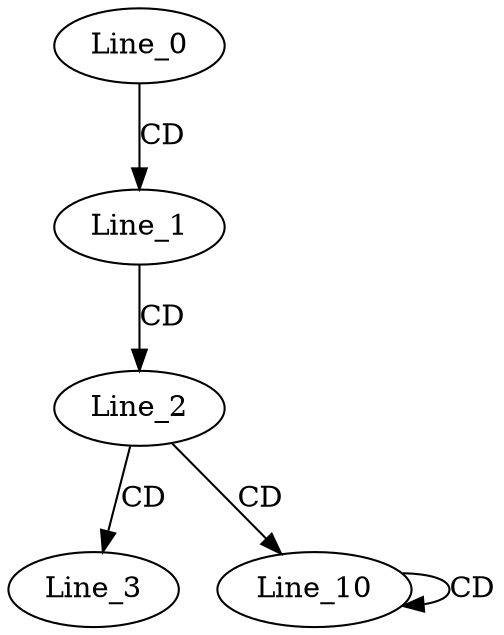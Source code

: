 digraph G {
  Line_0;
  Line_1;
  Line_2;
  Line_3;
  Line_10;
  Line_10;
  Line_0 -> Line_1 [ label="CD" ];
  Line_1 -> Line_2 [ label="CD" ];
  Line_2 -> Line_3 [ label="CD" ];
  Line_2 -> Line_10 [ label="CD" ];
  Line_10 -> Line_10 [ label="CD" ];
}
